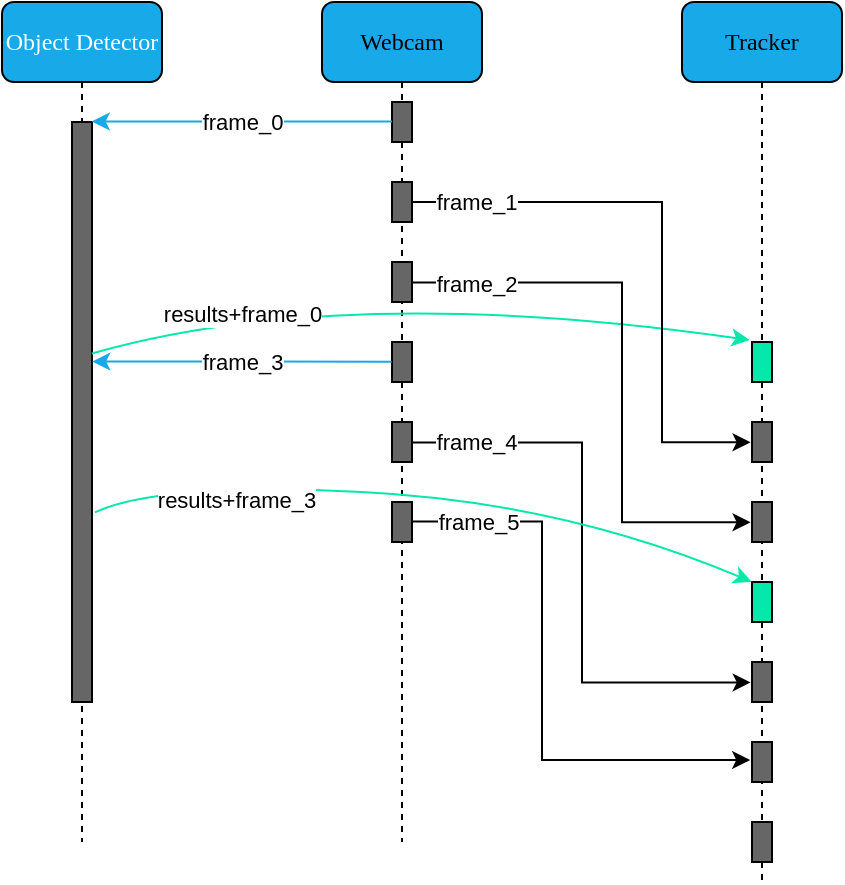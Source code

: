 <mxfile version="16.5.1" type="device"><diagram name="Page-1" id="13e1069c-82ec-6db2-03f1-153e76fe0fe0"><mxGraphModel dx="737" dy="1508" grid="1" gridSize="10" guides="1" tooltips="1" connect="1" arrows="1" fold="1" page="1" pageScale="1" pageWidth="1100" pageHeight="850" background="none" math="0" shadow="0"><root><mxCell id="0"/><mxCell id="1" parent="0"/><mxCell id="7baba1c4bc27f4b0-4" value="Webcam" style="shape=umlLifeline;perimeter=lifelinePerimeter;whiteSpace=wrap;html=1;container=1;collapsible=0;recursiveResize=0;outlineConnect=0;rounded=1;shadow=0;comic=0;labelBackgroundColor=none;strokeWidth=1;fontFamily=Verdana;fontSize=12;align=center;fillColor=#17A9E8;" parent="1" vertex="1"><mxGeometry x="160" width="80" height="420" as="geometry"/></mxCell><mxCell id="7baba1c4bc27f4b0-16" value="" style="html=1;points=[];perimeter=orthogonalPerimeter;rounded=0;shadow=0;comic=0;labelBackgroundColor=none;strokeWidth=1;fontFamily=Verdana;fontSize=12;align=center;fillColor=#666666;" parent="7baba1c4bc27f4b0-4" vertex="1"><mxGeometry x="35" y="50" width="10" height="20" as="geometry"/></mxCell><mxCell id="1U-_nxwTyzFuAsKD_QUL-4" value="" style="html=1;points=[];perimeter=orthogonalPerimeter;rounded=0;shadow=0;comic=0;labelBackgroundColor=none;strokeWidth=1;fontFamily=Verdana;fontSize=12;align=center;fillColor=#666666;" parent="7baba1c4bc27f4b0-4" vertex="1"><mxGeometry x="35" y="90" width="10" height="20" as="geometry"/></mxCell><mxCell id="1U-_nxwTyzFuAsKD_QUL-18" value="" style="html=1;points=[];perimeter=orthogonalPerimeter;rounded=0;shadow=0;comic=0;labelBackgroundColor=none;strokeWidth=1;fontFamily=Verdana;fontSize=12;align=center;gradientColor=none;fillColor=#666666;" parent="7baba1c4bc27f4b0-4" vertex="1"><mxGeometry x="35" y="130" width="10" height="20" as="geometry"/></mxCell><mxCell id="1U-_nxwTyzFuAsKD_QUL-22" value="" style="html=1;points=[];perimeter=orthogonalPerimeter;rounded=0;shadow=0;comic=0;labelBackgroundColor=none;strokeWidth=1;fontFamily=Verdana;fontSize=12;align=center;gradientColor=none;fillColor=#666666;" parent="7baba1c4bc27f4b0-4" vertex="1"><mxGeometry x="35" y="170" width="10" height="20" as="geometry"/></mxCell><mxCell id="1U-_nxwTyzFuAsKD_QUL-26" value="" style="html=1;points=[];perimeter=orthogonalPerimeter;rounded=0;shadow=0;comic=0;labelBackgroundColor=none;strokeWidth=1;fontFamily=Verdana;fontSize=12;align=center;gradientColor=none;fillColor=#666666;" parent="7baba1c4bc27f4b0-4" vertex="1"><mxGeometry x="35" y="210" width="10" height="20" as="geometry"/></mxCell><mxCell id="1U-_nxwTyzFuAsKD_QUL-41" value="" style="html=1;points=[];perimeter=orthogonalPerimeter;rounded=0;shadow=0;comic=0;labelBackgroundColor=none;strokeWidth=1;fontFamily=Verdana;fontSize=12;align=center;gradientColor=none;fillColor=#666666;" parent="7baba1c4bc27f4b0-4" vertex="1"><mxGeometry x="35" y="250" width="10" height="20" as="geometry"/></mxCell><mxCell id="7baba1c4bc27f4b0-8" value="Object Detector" style="shape=umlLifeline;perimeter=lifelinePerimeter;whiteSpace=wrap;html=1;container=1;collapsible=0;recursiveResize=0;outlineConnect=0;rounded=1;shadow=0;comic=0;labelBackgroundColor=none;strokeWidth=1;fontFamily=Verdana;fontSize=12;align=center;fillColor=#17A9E8;fontColor=#FFFFFF;" parent="1" vertex="1"><mxGeometry width="80" height="420" as="geometry"/></mxCell><mxCell id="7baba1c4bc27f4b0-9" value="" style="html=1;points=[];perimeter=orthogonalPerimeter;rounded=0;shadow=0;comic=0;labelBackgroundColor=none;strokeWidth=1;fontFamily=Verdana;fontSize=12;align=center;fillColor=#666666;" parent="7baba1c4bc27f4b0-8" vertex="1"><mxGeometry x="35" y="60" width="10" height="290" as="geometry"/></mxCell><mxCell id="1U-_nxwTyzFuAsKD_QUL-5" value="Tracker" style="shape=umlLifeline;perimeter=lifelinePerimeter;whiteSpace=wrap;html=1;container=1;collapsible=0;recursiveResize=0;outlineConnect=0;rounded=1;shadow=0;comic=0;labelBackgroundColor=none;strokeWidth=1;fontFamily=Verdana;fontSize=12;align=center;fillColor=#17A9E8;" parent="1" vertex="1"><mxGeometry x="340" width="80" height="440" as="geometry"/></mxCell><mxCell id="1U-_nxwTyzFuAsKD_QUL-7" value="" style="html=1;points=[];perimeter=orthogonalPerimeter;rounded=0;shadow=0;comic=0;labelBackgroundColor=none;strokeWidth=1;fontFamily=Verdana;fontSize=12;align=center;fillColor=#05E8AB;" parent="1U-_nxwTyzFuAsKD_QUL-5" vertex="1"><mxGeometry x="35" y="170" width="10" height="20" as="geometry"/></mxCell><mxCell id="1U-_nxwTyzFuAsKD_QUL-12" value="" style="html=1;points=[];perimeter=orthogonalPerimeter;rounded=0;shadow=0;comic=0;labelBackgroundColor=none;strokeWidth=1;fontFamily=Verdana;fontSize=12;align=center;fillColor=#666666;" parent="1U-_nxwTyzFuAsKD_QUL-5" vertex="1"><mxGeometry x="35" y="210" width="10" height="20" as="geometry"/></mxCell><mxCell id="1U-_nxwTyzFuAsKD_QUL-16" value="" style="html=1;points=[];perimeter=orthogonalPerimeter;rounded=0;shadow=0;comic=0;labelBackgroundColor=none;strokeWidth=1;fontFamily=Verdana;fontSize=12;align=center;fillColor=#666666;" parent="1U-_nxwTyzFuAsKD_QUL-5" vertex="1"><mxGeometry x="35" y="250" width="10" height="20" as="geometry"/></mxCell><mxCell id="1U-_nxwTyzFuAsKD_QUL-25" value="" style="html=1;points=[];perimeter=orthogonalPerimeter;rounded=0;shadow=0;comic=0;labelBackgroundColor=none;strokeWidth=1;fontFamily=Verdana;fontSize=12;align=center;fillColor=#05E8AB;" parent="1U-_nxwTyzFuAsKD_QUL-5" vertex="1"><mxGeometry x="35" y="290" width="10" height="20" as="geometry"/></mxCell><mxCell id="1U-_nxwTyzFuAsKD_QUL-46" value="" style="html=1;points=[];perimeter=orthogonalPerimeter;rounded=0;shadow=0;comic=0;labelBackgroundColor=none;strokeWidth=1;fontFamily=Verdana;fontSize=12;align=center;fillColor=#666666;" parent="1U-_nxwTyzFuAsKD_QUL-5" vertex="1"><mxGeometry x="35" y="370" width="10" height="20" as="geometry"/></mxCell><mxCell id="1U-_nxwTyzFuAsKD_QUL-42" value="" style="html=1;points=[];perimeter=orthogonalPerimeter;rounded=0;shadow=0;comic=0;labelBackgroundColor=none;strokeWidth=1;fontFamily=Verdana;fontSize=12;align=center;fillColor=#666666;" parent="1U-_nxwTyzFuAsKD_QUL-5" vertex="1"><mxGeometry x="35" y="330" width="10" height="20" as="geometry"/></mxCell><mxCell id="W_A8MPMb0PTLfSsOp5Vd-28" value="" style="html=1;points=[];perimeter=orthogonalPerimeter;rounded=0;shadow=0;comic=0;labelBackgroundColor=none;strokeWidth=1;fontFamily=Verdana;fontSize=12;align=center;fillColor=#666666;" parent="1U-_nxwTyzFuAsKD_QUL-5" vertex="1"><mxGeometry x="35" y="410" width="10" height="20" as="geometry"/></mxCell><mxCell id="1U-_nxwTyzFuAsKD_QUL-10" value="" style="curved=1;endArrow=classic;html=1;rounded=0;exitX=0.994;exitY=0.399;exitDx=0;exitDy=0;exitPerimeter=0;entryX=-0.117;entryY=-0.05;entryDx=0;entryDy=0;entryPerimeter=0;strokeColor=#05E8AB;" parent="1" source="7baba1c4bc27f4b0-9" target="1U-_nxwTyzFuAsKD_QUL-7" edge="1"><mxGeometry width="50" height="50" relative="1" as="geometry"><mxPoint x="140" y="240" as="sourcePoint"/><mxPoint x="190" y="190" as="targetPoint"/><Array as="points"><mxPoint x="170" y="140"/></Array></mxGeometry></mxCell><mxCell id="1U-_nxwTyzFuAsKD_QUL-11" value="results+frame_0" style="edgeLabel;html=1;align=center;verticalAlign=middle;resizable=0;points=[];" parent="1U-_nxwTyzFuAsKD_QUL-10" vertex="1" connectable="0"><mxGeometry x="0.26" y="-11" relative="1" as="geometry"><mxPoint x="-129" y="-7" as="offset"/></mxGeometry></mxCell><mxCell id="1U-_nxwTyzFuAsKD_QUL-13" style="edgeStyle=orthogonalEdgeStyle;rounded=0;orthogonalLoop=1;jettySize=auto;html=1;entryX=-0.071;entryY=0.506;entryDx=0;entryDy=0;entryPerimeter=0;" parent="1" source="1U-_nxwTyzFuAsKD_QUL-4" target="1U-_nxwTyzFuAsKD_QUL-12" edge="1"><mxGeometry relative="1" as="geometry"><mxPoint x="310" y="310" as="targetPoint"/><Array as="points"><mxPoint x="330" y="100"/><mxPoint x="330" y="220"/></Array></mxGeometry></mxCell><mxCell id="1U-_nxwTyzFuAsKD_QUL-19" value="frame_1" style="edgeLabel;html=1;align=center;verticalAlign=middle;resizable=0;points=[];" parent="1U-_nxwTyzFuAsKD_QUL-13" vertex="1" connectable="0"><mxGeometry x="-0.642" y="-1" relative="1" as="geometry"><mxPoint x="-20" y="-1" as="offset"/></mxGeometry></mxCell><mxCell id="1U-_nxwTyzFuAsKD_QUL-15" style="edgeStyle=orthogonalEdgeStyle;rounded=0;orthogonalLoop=1;jettySize=auto;html=1;entryX=0.988;entryY=-0.001;entryDx=0;entryDy=0;entryPerimeter=0;strokeColor=#17A9E8;" parent="1" source="7baba1c4bc27f4b0-16" target="7baba1c4bc27f4b0-9" edge="1"><mxGeometry relative="1" as="geometry"><Array as="points"><mxPoint x="55" y="60"/></Array></mxGeometry></mxCell><mxCell id="1U-_nxwTyzFuAsKD_QUL-20" value="frame_0" style="edgeLabel;html=1;align=center;verticalAlign=middle;resizable=0;points=[];" parent="1U-_nxwTyzFuAsKD_QUL-15" vertex="1" connectable="0"><mxGeometry x="-0.211" y="-1" relative="1" as="geometry"><mxPoint x="-16" y="1" as="offset"/></mxGeometry></mxCell><mxCell id="1U-_nxwTyzFuAsKD_QUL-17" style="edgeStyle=orthogonalEdgeStyle;rounded=0;orthogonalLoop=1;jettySize=auto;html=1;entryX=-0.071;entryY=0.506;entryDx=0;entryDy=0;entryPerimeter=0;exitX=1.01;exitY=0.515;exitDx=0;exitDy=0;exitPerimeter=0;" parent="1" source="1U-_nxwTyzFuAsKD_QUL-18" target="1U-_nxwTyzFuAsKD_QUL-16" edge="1"><mxGeometry relative="1" as="geometry"><mxPoint x="310" y="350" as="targetPoint"/><mxPoint x="220" y="190" as="sourcePoint"/><Array as="points"><mxPoint x="310" y="140"/><mxPoint x="310" y="260"/></Array></mxGeometry></mxCell><mxCell id="1U-_nxwTyzFuAsKD_QUL-21" value="frame_2" style="edgeLabel;html=1;align=center;verticalAlign=middle;resizable=0;points=[];" parent="1U-_nxwTyzFuAsKD_QUL-17" vertex="1" connectable="0"><mxGeometry x="-0.71" y="-1" relative="1" as="geometry"><mxPoint x="-10" y="-1" as="offset"/></mxGeometry></mxCell><mxCell id="1U-_nxwTyzFuAsKD_QUL-23" style="edgeStyle=orthogonalEdgeStyle;rounded=0;orthogonalLoop=1;jettySize=auto;html=1;exitX=1.012;exitY=0.512;exitDx=0;exitDy=0;exitPerimeter=0;entryX=-0.065;entryY=0.51;entryDx=0;entryDy=0;entryPerimeter=0;" parent="1" source="1U-_nxwTyzFuAsKD_QUL-26" target="1U-_nxwTyzFuAsKD_QUL-42" edge="1"><mxGeometry relative="1" as="geometry"><mxPoint x="310" y="400" as="targetPoint"/><mxPoint x="215.1" y="200.3" as="sourcePoint"/><Array as="points"><mxPoint x="290" y="220"/><mxPoint x="290" y="340"/></Array></mxGeometry></mxCell><mxCell id="1U-_nxwTyzFuAsKD_QUL-24" value="frame_4" style="edgeLabel;html=1;align=center;verticalAlign=middle;resizable=0;points=[];" parent="1U-_nxwTyzFuAsKD_QUL-23" vertex="1" connectable="0"><mxGeometry x="-0.71" y="-1" relative="1" as="geometry"><mxPoint x="-10" y="-1" as="offset"/></mxGeometry></mxCell><mxCell id="1U-_nxwTyzFuAsKD_QUL-37" style="edgeStyle=orthogonalEdgeStyle;rounded=0;orthogonalLoop=1;jettySize=auto;html=1;exitX=-0.017;exitY=0.492;exitDx=0;exitDy=0;exitPerimeter=0;entryX=1.011;entryY=0.413;entryDx=0;entryDy=0;entryPerimeter=0;strokeColor=#17A9E8;" parent="1" source="1U-_nxwTyzFuAsKD_QUL-22" target="7baba1c4bc27f4b0-9" edge="1"><mxGeometry relative="1" as="geometry"><mxPoint x="190" y="230" as="sourcePoint"/><mxPoint x="80" y="230" as="targetPoint"/><Array as="points"/></mxGeometry></mxCell><mxCell id="1U-_nxwTyzFuAsKD_QUL-38" value="frame_3" style="edgeLabel;html=1;align=center;verticalAlign=middle;resizable=0;points=[];" parent="1U-_nxwTyzFuAsKD_QUL-37" vertex="1" connectable="0"><mxGeometry x="-0.211" y="-1" relative="1" as="geometry"><mxPoint x="-16" y="1" as="offset"/></mxGeometry></mxCell><mxCell id="1U-_nxwTyzFuAsKD_QUL-43" style="edgeStyle=orthogonalEdgeStyle;rounded=0;orthogonalLoop=1;jettySize=auto;html=1;exitX=1.038;exitY=0.485;exitDx=0;exitDy=0;exitPerimeter=0;entryX=-0.09;entryY=0.45;entryDx=0;entryDy=0;entryPerimeter=0;" parent="1" source="1U-_nxwTyzFuAsKD_QUL-41" target="1U-_nxwTyzFuAsKD_QUL-46" edge="1"><mxGeometry relative="1" as="geometry"><mxPoint x="354.67" y="440" as="targetPoint"/><mxPoint x="220.0" y="309.66" as="sourcePoint"/><Array as="points"><mxPoint x="270" y="260"/><mxPoint x="270" y="379"/></Array></mxGeometry></mxCell><mxCell id="1U-_nxwTyzFuAsKD_QUL-44" value="frame_5" style="edgeLabel;html=1;align=center;verticalAlign=middle;resizable=0;points=[];" parent="1U-_nxwTyzFuAsKD_QUL-43" vertex="1" connectable="0"><mxGeometry x="-0.71" y="-1" relative="1" as="geometry"><mxPoint x="-10" y="-1" as="offset"/></mxGeometry></mxCell><mxCell id="1U-_nxwTyzFuAsKD_QUL-39" value="" style="curved=1;endArrow=classic;html=1;rounded=0;exitX=1.148;exitY=0.673;exitDx=0;exitDy=0;exitPerimeter=0;entryX=-0.022;entryY=-0.004;entryDx=0;entryDy=0;entryPerimeter=0;strokeColor=#05E8AB;" parent="1" source="7baba1c4bc27f4b0-9" target="1U-_nxwTyzFuAsKD_QUL-25" edge="1"><mxGeometry width="50" height="50" relative="1" as="geometry"><mxPoint x="45.56" y="345.71" as="sourcePoint"/><mxPoint x="354" y="359" as="targetPoint"/><Array as="points"><mxPoint x="80" y="240"/><mxPoint x="280" y="250"/></Array></mxGeometry></mxCell><mxCell id="1U-_nxwTyzFuAsKD_QUL-40" value="results+frame_3" style="edgeLabel;html=1;align=center;verticalAlign=middle;resizable=0;points=[];" parent="1U-_nxwTyzFuAsKD_QUL-39" vertex="1" connectable="0"><mxGeometry x="0.26" y="-11" relative="1" as="geometry"><mxPoint x="-140" y="-11" as="offset"/></mxGeometry></mxCell></root></mxGraphModel></diagram></mxfile>
